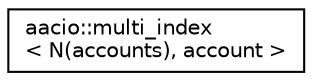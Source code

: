 digraph "Graphical Class Hierarchy"
{
  edge [fontname="Helvetica",fontsize="10",labelfontname="Helvetica",labelfontsize="10"];
  node [fontname="Helvetica",fontsize="10",shape=record];
  rankdir="LR";
  Node0 [label="aacio::multi_index\l\< N(accounts), account \>",height=0.2,width=0.4,color="black", fillcolor="white", style="filled",URL="$classaacio_1_1multi__index.html"];
}
